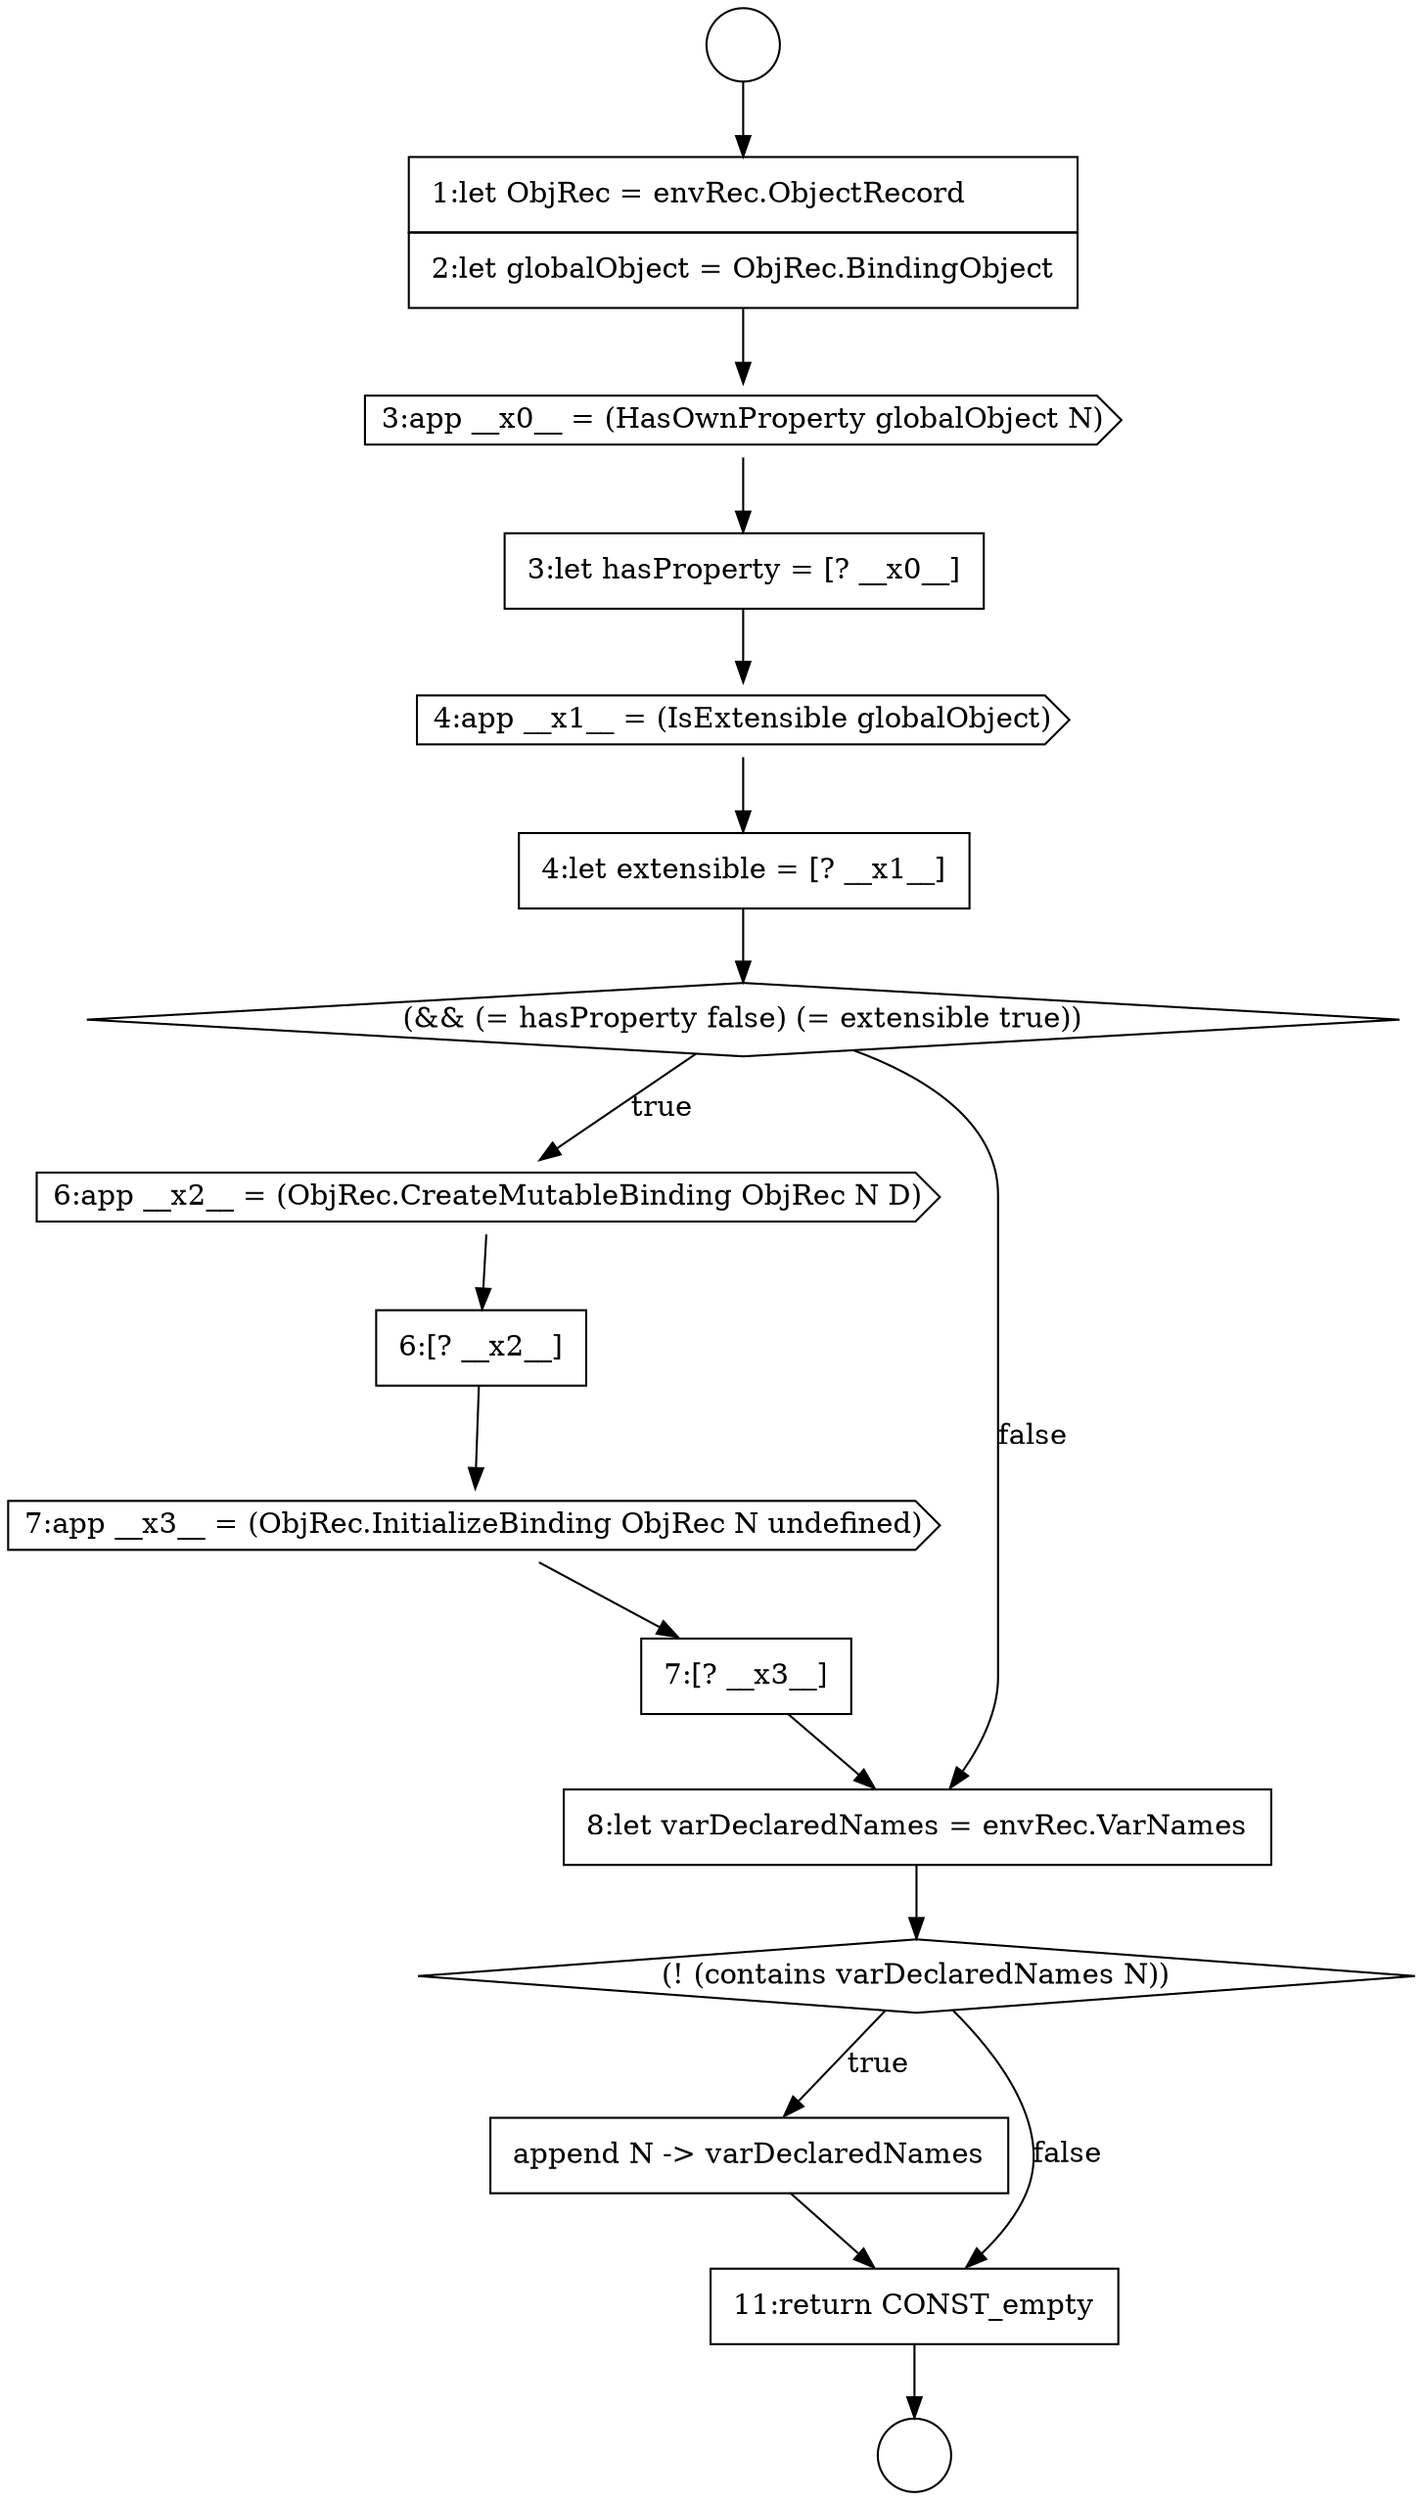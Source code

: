 digraph {
  node1315 [shape=cds, label=<<font color="black">7:app __x3__ = (ObjRec.InitializeBinding ObjRec N undefined)</font>> color="black" fillcolor="white" style=filled]
  node1305 [shape=circle label=" " color="black" fillcolor="white" style=filled]
  node1310 [shape=cds, label=<<font color="black">4:app __x1__ = (IsExtensible globalObject)</font>> color="black" fillcolor="white" style=filled]
  node1313 [shape=cds, label=<<font color="black">6:app __x2__ = (ObjRec.CreateMutableBinding ObjRec N D)</font>> color="black" fillcolor="white" style=filled]
  node1319 [shape=none, margin=0, label=<<font color="black">
    <table border="0" cellborder="1" cellspacing="0" cellpadding="10">
      <tr><td align="left">append N -&gt; varDeclaredNames</td></tr>
    </table>
  </font>> color="black" fillcolor="white" style=filled]
  node1318 [shape=diamond, label=<<font color="black">(! (contains varDeclaredNames N))</font>> color="black" fillcolor="white" style=filled]
  node1312 [shape=diamond, label=<<font color="black">(&amp;&amp; (= hasProperty false) (= extensible true))</font>> color="black" fillcolor="white" style=filled]
  node1307 [shape=none, margin=0, label=<<font color="black">
    <table border="0" cellborder="1" cellspacing="0" cellpadding="10">
      <tr><td align="left">1:let ObjRec = envRec.ObjectRecord</td></tr>
      <tr><td align="left">2:let globalObject = ObjRec.BindingObject</td></tr>
    </table>
  </font>> color="black" fillcolor="white" style=filled]
  node1317 [shape=none, margin=0, label=<<font color="black">
    <table border="0" cellborder="1" cellspacing="0" cellpadding="10">
      <tr><td align="left">8:let varDeclaredNames = envRec.VarNames</td></tr>
    </table>
  </font>> color="black" fillcolor="white" style=filled]
  node1316 [shape=none, margin=0, label=<<font color="black">
    <table border="0" cellborder="1" cellspacing="0" cellpadding="10">
      <tr><td align="left">7:[? __x3__]</td></tr>
    </table>
  </font>> color="black" fillcolor="white" style=filled]
  node1314 [shape=none, margin=0, label=<<font color="black">
    <table border="0" cellborder="1" cellspacing="0" cellpadding="10">
      <tr><td align="left">6:[? __x2__]</td></tr>
    </table>
  </font>> color="black" fillcolor="white" style=filled]
  node1320 [shape=none, margin=0, label=<<font color="black">
    <table border="0" cellborder="1" cellspacing="0" cellpadding="10">
      <tr><td align="left">11:return CONST_empty</td></tr>
    </table>
  </font>> color="black" fillcolor="white" style=filled]
  node1306 [shape=circle label=" " color="black" fillcolor="white" style=filled]
  node1311 [shape=none, margin=0, label=<<font color="black">
    <table border="0" cellborder="1" cellspacing="0" cellpadding="10">
      <tr><td align="left">4:let extensible = [? __x1__]</td></tr>
    </table>
  </font>> color="black" fillcolor="white" style=filled]
  node1308 [shape=cds, label=<<font color="black">3:app __x0__ = (HasOwnProperty globalObject N)</font>> color="black" fillcolor="white" style=filled]
  node1309 [shape=none, margin=0, label=<<font color="black">
    <table border="0" cellborder="1" cellspacing="0" cellpadding="10">
      <tr><td align="left">3:let hasProperty = [? __x0__]</td></tr>
    </table>
  </font>> color="black" fillcolor="white" style=filled]
  node1315 -> node1316 [ color="black"]
  node1308 -> node1309 [ color="black"]
  node1307 -> node1308 [ color="black"]
  node1312 -> node1313 [label=<<font color="black">true</font>> color="black"]
  node1312 -> node1317 [label=<<font color="black">false</font>> color="black"]
  node1320 -> node1306 [ color="black"]
  node1314 -> node1315 [ color="black"]
  node1310 -> node1311 [ color="black"]
  node1316 -> node1317 [ color="black"]
  node1313 -> node1314 [ color="black"]
  node1318 -> node1319 [label=<<font color="black">true</font>> color="black"]
  node1318 -> node1320 [label=<<font color="black">false</font>> color="black"]
  node1319 -> node1320 [ color="black"]
  node1317 -> node1318 [ color="black"]
  node1305 -> node1307 [ color="black"]
  node1309 -> node1310 [ color="black"]
  node1311 -> node1312 [ color="black"]
}

